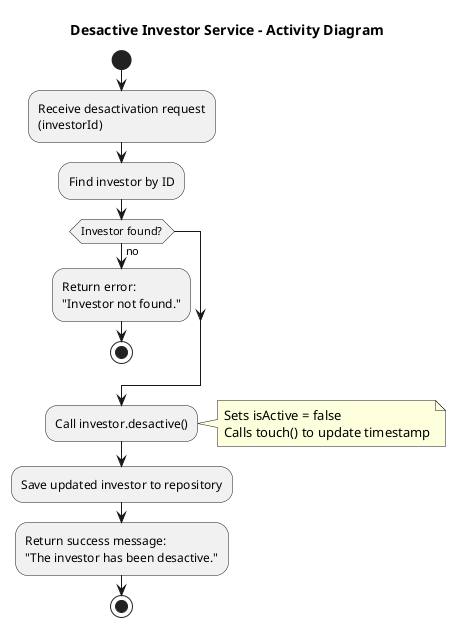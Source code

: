 @startuml Desactive Investor Service
title Desactive Investor Service - Activity Diagram

start

:Receive desactivation request\n(investorId);

:Find investor by ID;
if (Investor found?) then (no)
  :Return error:\n"Investor not found.";
  stop
endif

:Call investor.desactive();
note right
  Sets isActive = false
  Calls touch() to update timestamp
end note

:Save updated investor to repository;

:Return success message:\n"The investor has been desactive.";

stop
@enduml

' Risk Profile Assignment Logic (Detailed)
@startuml Risk Profile Assignment Logic
title Risk Profile Assignment Logic - Detailed Flow

start

:Calculate age from date of birth;

if (Age < 25?) then (yes)
  :Assign Aggressive profile;
  note right
    Young investors can take
    more risks for higher returns
  end note
elseif (Age >= 25 AND Age < 50?) then (yes)
  :Assign Conservative profile;
  note right
    Middle-aged investors prefer
    stable, lower-risk investments
  end note
else (Age >= 50)
  :Assign Moderate profile;
  note right
    Older investors balance
    growth with preservation
  end note
endif

:Return assigned risk profile;

stop
@enduml
